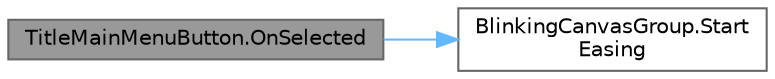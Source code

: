 digraph "TitleMainMenuButton.OnSelected"
{
 // LATEX_PDF_SIZE
  bgcolor="transparent";
  edge [fontname=Helvetica,fontsize=10,labelfontname=Helvetica,labelfontsize=10];
  node [fontname=Helvetica,fontsize=10,shape=box,height=0.2,width=0.4];
  rankdir="LR";
  Node1 [id="Node000001",label="TitleMainMenuButton.OnSelected",height=0.2,width=0.4,color="gray40", fillcolor="grey60", style="filled", fontcolor="black",tooltip=" "];
  Node1 -> Node2 [id="edge1_Node000001_Node000002",color="steelblue1",style="solid",tooltip=" "];
  Node2 [id="Node000002",label="BlinkingCanvasGroup.Start\lEasing",height=0.2,width=0.4,color="grey40", fillcolor="white", style="filled",URL="$class_blinking_canvas_group.html#a02c351deb3d23d5f4315903f69132c50",tooltip=" "];
}
